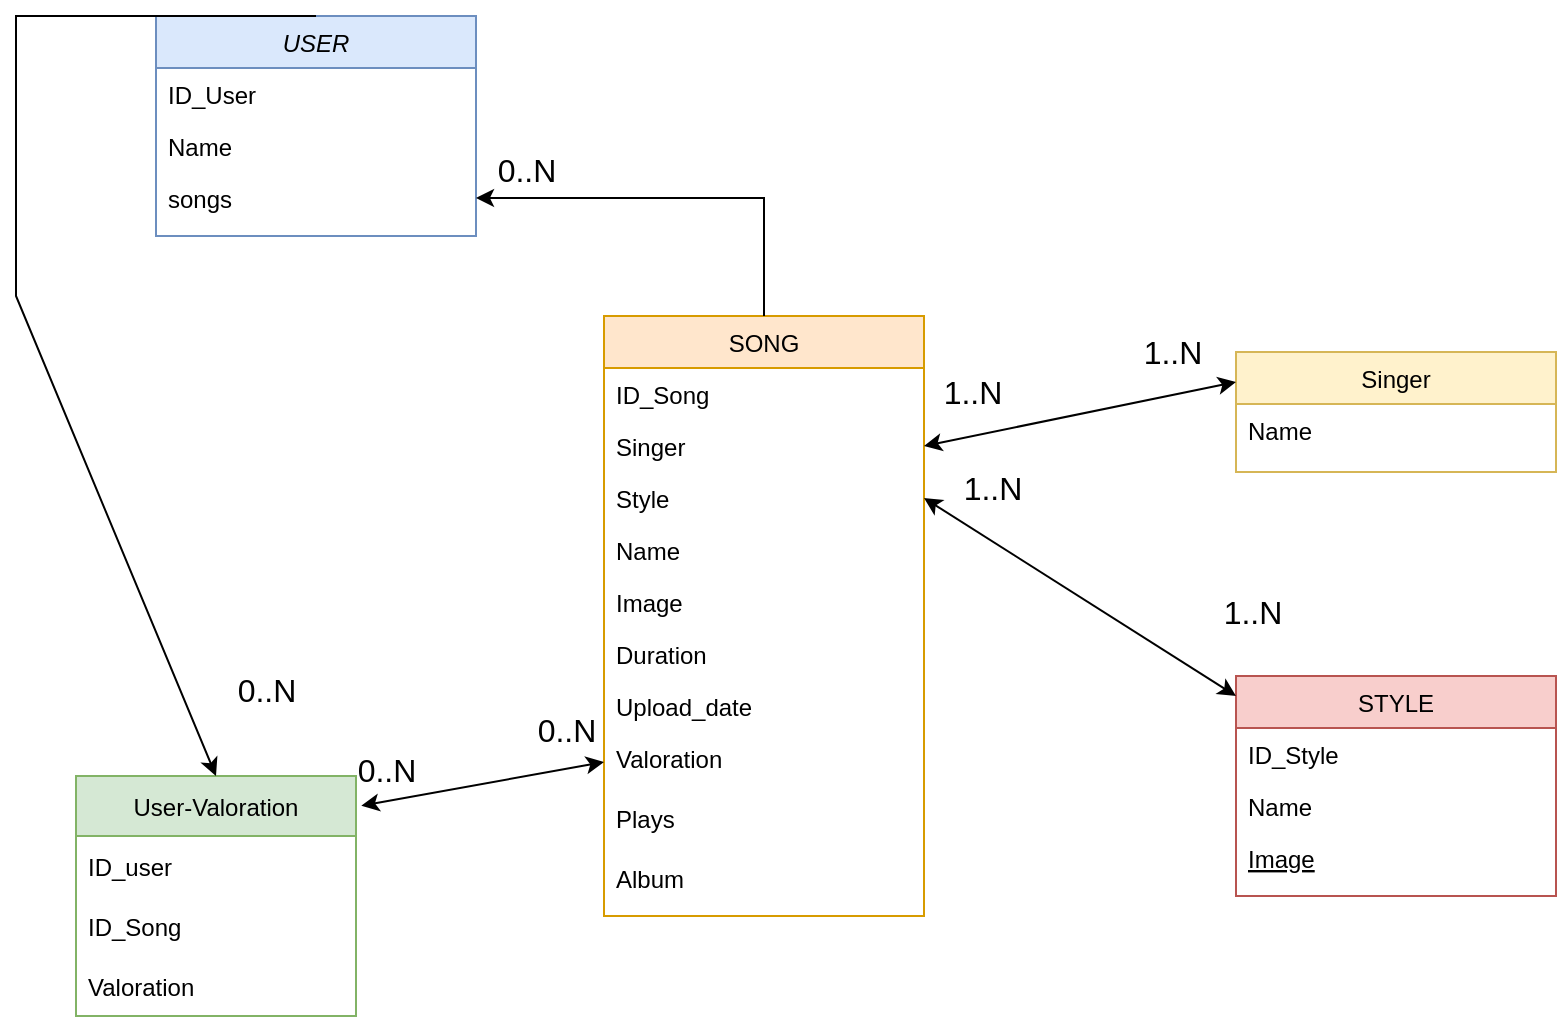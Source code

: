 <mxfile version="18.1.2" type="github">
  <diagram id="C5RBs43oDa-KdzZeNtuy" name="Page-1">
    <mxGraphModel dx="1625" dy="975" grid="1" gridSize="10" guides="1" tooltips="1" connect="1" arrows="1" fold="1" page="1" pageScale="1" pageWidth="827" pageHeight="1169" math="0" shadow="0">
      <root>
        <mxCell id="WIyWlLk6GJQsqaUBKTNV-0" />
        <mxCell id="WIyWlLk6GJQsqaUBKTNV-1" parent="WIyWlLk6GJQsqaUBKTNV-0" />
        <mxCell id="zkfFHV4jXpPFQw0GAbJ--0" value="USER" style="swimlane;fontStyle=2;align=center;verticalAlign=top;childLayout=stackLayout;horizontal=1;startSize=26;horizontalStack=0;resizeParent=1;resizeLast=0;collapsible=1;marginBottom=0;rounded=0;shadow=0;strokeWidth=1;fillColor=#dae8fc;strokeColor=#6c8ebf;" parent="WIyWlLk6GJQsqaUBKTNV-1" vertex="1">
          <mxGeometry x="110" y="420" width="160" height="110" as="geometry">
            <mxRectangle x="230" y="140" width="160" height="26" as="alternateBounds" />
          </mxGeometry>
        </mxCell>
        <mxCell id="zkfFHV4jXpPFQw0GAbJ--1" value="ID_User" style="text;align=left;verticalAlign=top;spacingLeft=4;spacingRight=4;overflow=hidden;rotatable=0;points=[[0,0.5],[1,0.5]];portConstraint=eastwest;" parent="zkfFHV4jXpPFQw0GAbJ--0" vertex="1">
          <mxGeometry y="26" width="160" height="26" as="geometry" />
        </mxCell>
        <mxCell id="zkfFHV4jXpPFQw0GAbJ--2" value="Name" style="text;align=left;verticalAlign=top;spacingLeft=4;spacingRight=4;overflow=hidden;rotatable=0;points=[[0,0.5],[1,0.5]];portConstraint=eastwest;rounded=0;shadow=0;html=0;" parent="zkfFHV4jXpPFQw0GAbJ--0" vertex="1">
          <mxGeometry y="52" width="160" height="26" as="geometry" />
        </mxCell>
        <mxCell id="zkfFHV4jXpPFQw0GAbJ--3" value="songs" style="text;align=left;verticalAlign=top;spacingLeft=4;spacingRight=4;overflow=hidden;rotatable=0;points=[[0,0.5],[1,0.5]];portConstraint=eastwest;rounded=0;shadow=0;html=0;" parent="zkfFHV4jXpPFQw0GAbJ--0" vertex="1">
          <mxGeometry y="78" width="160" height="26" as="geometry" />
        </mxCell>
        <mxCell id="zkfFHV4jXpPFQw0GAbJ--6" value="STYLE" style="swimlane;fontStyle=0;align=center;verticalAlign=top;childLayout=stackLayout;horizontal=1;startSize=26;horizontalStack=0;resizeParent=1;resizeLast=0;collapsible=1;marginBottom=0;rounded=0;shadow=0;strokeWidth=1;fillColor=#f8cecc;strokeColor=#b85450;" parent="WIyWlLk6GJQsqaUBKTNV-1" vertex="1">
          <mxGeometry x="650" y="750" width="160" height="110" as="geometry">
            <mxRectangle x="130" y="380" width="160" height="26" as="alternateBounds" />
          </mxGeometry>
        </mxCell>
        <mxCell id="zkfFHV4jXpPFQw0GAbJ--7" value="ID_Style" style="text;align=left;verticalAlign=top;spacingLeft=4;spacingRight=4;overflow=hidden;rotatable=0;points=[[0,0.5],[1,0.5]];portConstraint=eastwest;" parent="zkfFHV4jXpPFQw0GAbJ--6" vertex="1">
          <mxGeometry y="26" width="160" height="26" as="geometry" />
        </mxCell>
        <mxCell id="zkfFHV4jXpPFQw0GAbJ--8" value="Name" style="text;align=left;verticalAlign=top;spacingLeft=4;spacingRight=4;overflow=hidden;rotatable=0;points=[[0,0.5],[1,0.5]];portConstraint=eastwest;rounded=0;shadow=0;html=0;" parent="zkfFHV4jXpPFQw0GAbJ--6" vertex="1">
          <mxGeometry y="52" width="160" height="26" as="geometry" />
        </mxCell>
        <mxCell id="zkfFHV4jXpPFQw0GAbJ--10" value="Image" style="text;align=left;verticalAlign=top;spacingLeft=4;spacingRight=4;overflow=hidden;rotatable=0;points=[[0,0.5],[1,0.5]];portConstraint=eastwest;fontStyle=4" parent="zkfFHV4jXpPFQw0GAbJ--6" vertex="1">
          <mxGeometry y="78" width="160" height="26" as="geometry" />
        </mxCell>
        <mxCell id="zkfFHV4jXpPFQw0GAbJ--13" value="Singer" style="swimlane;fontStyle=0;align=center;verticalAlign=top;childLayout=stackLayout;horizontal=1;startSize=26;horizontalStack=0;resizeParent=1;resizeLast=0;collapsible=1;marginBottom=0;rounded=0;shadow=0;strokeWidth=1;fillColor=#fff2cc;strokeColor=#d6b656;" parent="WIyWlLk6GJQsqaUBKTNV-1" vertex="1">
          <mxGeometry x="650" y="588" width="160" height="60" as="geometry">
            <mxRectangle x="340" y="380" width="170" height="26" as="alternateBounds" />
          </mxGeometry>
        </mxCell>
        <mxCell id="zkfFHV4jXpPFQw0GAbJ--14" value="Name" style="text;align=left;verticalAlign=top;spacingLeft=4;spacingRight=4;overflow=hidden;rotatable=0;points=[[0,0.5],[1,0.5]];portConstraint=eastwest;" parent="zkfFHV4jXpPFQw0GAbJ--13" vertex="1">
          <mxGeometry y="26" width="160" height="26" as="geometry" />
        </mxCell>
        <mxCell id="zkfFHV4jXpPFQw0GAbJ--17" value="SONG" style="swimlane;fontStyle=0;align=center;verticalAlign=top;childLayout=stackLayout;horizontal=1;startSize=26;horizontalStack=0;resizeParent=1;resizeLast=0;collapsible=1;marginBottom=0;rounded=0;shadow=0;strokeWidth=1;fillColor=#ffe6cc;strokeColor=#d79b00;" parent="WIyWlLk6GJQsqaUBKTNV-1" vertex="1">
          <mxGeometry x="334" y="570" width="160" height="300" as="geometry">
            <mxRectangle x="550" y="140" width="160" height="26" as="alternateBounds" />
          </mxGeometry>
        </mxCell>
        <mxCell id="zkfFHV4jXpPFQw0GAbJ--18" value="ID_Song&#xa;" style="text;align=left;verticalAlign=top;spacingLeft=4;spacingRight=4;overflow=hidden;rotatable=0;points=[[0,0.5],[1,0.5]];portConstraint=eastwest;" parent="zkfFHV4jXpPFQw0GAbJ--17" vertex="1">
          <mxGeometry y="26" width="160" height="26" as="geometry" />
        </mxCell>
        <mxCell id="zkfFHV4jXpPFQw0GAbJ--19" value="Singer" style="text;align=left;verticalAlign=top;spacingLeft=4;spacingRight=4;overflow=hidden;rotatable=0;points=[[0,0.5],[1,0.5]];portConstraint=eastwest;rounded=0;shadow=0;html=0;" parent="zkfFHV4jXpPFQw0GAbJ--17" vertex="1">
          <mxGeometry y="52" width="160" height="26" as="geometry" />
        </mxCell>
        <mxCell id="zkfFHV4jXpPFQw0GAbJ--20" value="Style" style="text;align=left;verticalAlign=top;spacingLeft=4;spacingRight=4;overflow=hidden;rotatable=0;points=[[0,0.5],[1,0.5]];portConstraint=eastwest;rounded=0;shadow=0;html=0;" parent="zkfFHV4jXpPFQw0GAbJ--17" vertex="1">
          <mxGeometry y="78" width="160" height="26" as="geometry" />
        </mxCell>
        <mxCell id="zkfFHV4jXpPFQw0GAbJ--21" value="Name" style="text;align=left;verticalAlign=top;spacingLeft=4;spacingRight=4;overflow=hidden;rotatable=0;points=[[0,0.5],[1,0.5]];portConstraint=eastwest;rounded=0;shadow=0;html=0;" parent="zkfFHV4jXpPFQw0GAbJ--17" vertex="1">
          <mxGeometry y="104" width="160" height="26" as="geometry" />
        </mxCell>
        <mxCell id="zkfFHV4jXpPFQw0GAbJ--22" value="Image" style="text;align=left;verticalAlign=top;spacingLeft=4;spacingRight=4;overflow=hidden;rotatable=0;points=[[0,0.5],[1,0.5]];portConstraint=eastwest;rounded=0;shadow=0;html=0;" parent="zkfFHV4jXpPFQw0GAbJ--17" vertex="1">
          <mxGeometry y="130" width="160" height="26" as="geometry" />
        </mxCell>
        <mxCell id="zkfFHV4jXpPFQw0GAbJ--24" value="Duration" style="text;align=left;verticalAlign=top;spacingLeft=4;spacingRight=4;overflow=hidden;rotatable=0;points=[[0,0.5],[1,0.5]];portConstraint=eastwest;" parent="zkfFHV4jXpPFQw0GAbJ--17" vertex="1">
          <mxGeometry y="156" width="160" height="26" as="geometry" />
        </mxCell>
        <mxCell id="Mi7CgPzx56MQyBq40SbX-0" value="Upload_date" style="text;align=left;verticalAlign=top;spacingLeft=4;spacingRight=4;overflow=hidden;rotatable=0;points=[[0,0.5],[1,0.5]];portConstraint=eastwest;" vertex="1" parent="zkfFHV4jXpPFQw0GAbJ--17">
          <mxGeometry y="182" width="160" height="26" as="geometry" />
        </mxCell>
        <mxCell id="zkfFHV4jXpPFQw0GAbJ--25" value="Valoration" style="text;align=left;verticalAlign=top;spacingLeft=4;spacingRight=4;overflow=hidden;rotatable=0;points=[[0,0.5],[1,0.5]];portConstraint=eastwest;" parent="zkfFHV4jXpPFQw0GAbJ--17" vertex="1">
          <mxGeometry y="208" width="160" height="30" as="geometry" />
        </mxCell>
        <mxCell id="Mi7CgPzx56MQyBq40SbX-1" value="Plays" style="text;align=left;verticalAlign=top;spacingLeft=4;spacingRight=4;overflow=hidden;rotatable=0;points=[[0,0.5],[1,0.5]];portConstraint=eastwest;" vertex="1" parent="zkfFHV4jXpPFQw0GAbJ--17">
          <mxGeometry y="238" width="160" height="30" as="geometry" />
        </mxCell>
        <mxCell id="Mi7CgPzx56MQyBq40SbX-2" value="Album&#xa;" style="text;align=left;verticalAlign=top;spacingLeft=4;spacingRight=4;overflow=hidden;rotatable=0;points=[[0,0.5],[1,0.5]];portConstraint=eastwest;" vertex="1" parent="zkfFHV4jXpPFQw0GAbJ--17">
          <mxGeometry y="268" width="160" height="30" as="geometry" />
        </mxCell>
        <mxCell id="Mi7CgPzx56MQyBq40SbX-3" value="User-Valoration" style="swimlane;fontStyle=0;childLayout=stackLayout;horizontal=1;startSize=30;horizontalStack=0;resizeParent=1;resizeParentMax=0;resizeLast=0;collapsible=1;marginBottom=0;fillColor=#d5e8d4;strokeColor=#82b366;" vertex="1" parent="WIyWlLk6GJQsqaUBKTNV-1">
          <mxGeometry x="70" y="800" width="140" height="120" as="geometry" />
        </mxCell>
        <mxCell id="Mi7CgPzx56MQyBq40SbX-4" value="ID_user" style="text;strokeColor=none;fillColor=none;align=left;verticalAlign=middle;spacingLeft=4;spacingRight=4;overflow=hidden;points=[[0,0.5],[1,0.5]];portConstraint=eastwest;rotatable=0;" vertex="1" parent="Mi7CgPzx56MQyBq40SbX-3">
          <mxGeometry y="30" width="140" height="30" as="geometry" />
        </mxCell>
        <mxCell id="Mi7CgPzx56MQyBq40SbX-5" value="ID_Song" style="text;strokeColor=none;fillColor=none;align=left;verticalAlign=middle;spacingLeft=4;spacingRight=4;overflow=hidden;points=[[0,0.5],[1,0.5]];portConstraint=eastwest;rotatable=0;" vertex="1" parent="Mi7CgPzx56MQyBq40SbX-3">
          <mxGeometry y="60" width="140" height="30" as="geometry" />
        </mxCell>
        <mxCell id="Mi7CgPzx56MQyBq40SbX-6" value="Valoration" style="text;strokeColor=none;fillColor=none;align=left;verticalAlign=middle;spacingLeft=4;spacingRight=4;overflow=hidden;points=[[0,0.5],[1,0.5]];portConstraint=eastwest;rotatable=0;" vertex="1" parent="Mi7CgPzx56MQyBq40SbX-3">
          <mxGeometry y="90" width="140" height="30" as="geometry" />
        </mxCell>
        <mxCell id="Mi7CgPzx56MQyBq40SbX-7" value="" style="endArrow=classic;html=1;rounded=0;entryX=1;entryY=0.5;entryDx=0;entryDy=0;exitX=0.5;exitY=0;exitDx=0;exitDy=0;" edge="1" parent="WIyWlLk6GJQsqaUBKTNV-1" source="zkfFHV4jXpPFQw0GAbJ--17" target="zkfFHV4jXpPFQw0GAbJ--3">
          <mxGeometry width="50" height="50" relative="1" as="geometry">
            <mxPoint x="490.96" y="50.0" as="sourcePoint" />
            <mxPoint x="220" y="145.1" as="targetPoint" />
            <Array as="points">
              <mxPoint x="414" y="511" />
            </Array>
          </mxGeometry>
        </mxCell>
        <mxCell id="Mi7CgPzx56MQyBq40SbX-9" value="&lt;font style=&quot;font-size: 16px;&quot;&gt;0..N&lt;/font&gt;" style="edgeLabel;html=1;align=center;verticalAlign=middle;resizable=0;points=[];spacing=7;" vertex="1" connectable="0" parent="WIyWlLk6GJQsqaUBKTNV-1">
          <mxGeometry x="299.999" y="530.004" as="geometry">
            <mxPoint x="-5" y="-33" as="offset" />
          </mxGeometry>
        </mxCell>
        <mxCell id="Mi7CgPzx56MQyBq40SbX-10" value="" style="endArrow=classic;startArrow=classic;html=1;rounded=0;fontSize=16;exitX=0;exitY=0.25;exitDx=0;exitDy=0;entryX=1;entryY=0.5;entryDx=0;entryDy=0;" edge="1" parent="WIyWlLk6GJQsqaUBKTNV-1" source="zkfFHV4jXpPFQw0GAbJ--13" target="zkfFHV4jXpPFQw0GAbJ--19">
          <mxGeometry width="50" height="50" relative="1" as="geometry">
            <mxPoint x="310" y="240" as="sourcePoint" />
            <mxPoint x="500" y="220" as="targetPoint" />
          </mxGeometry>
        </mxCell>
        <mxCell id="Mi7CgPzx56MQyBq40SbX-11" value="&lt;font style=&quot;font-size: 16px;&quot;&gt;1..N&lt;/font&gt;" style="edgeLabel;html=1;align=center;verticalAlign=middle;resizable=0;points=[];spacing=7;" vertex="1" connectable="0" parent="WIyWlLk6GJQsqaUBKTNV-1">
          <mxGeometry x="619.999" y="550.004" as="geometry">
            <mxPoint x="-2" y="38" as="offset" />
          </mxGeometry>
        </mxCell>
        <mxCell id="Mi7CgPzx56MQyBq40SbX-12" value="&lt;font style=&quot;font-size: 16px;&quot;&gt;1..N&lt;/font&gt;" style="edgeLabel;html=1;align=center;verticalAlign=middle;resizable=0;points=[];spacing=7;" vertex="1" connectable="0" parent="WIyWlLk6GJQsqaUBKTNV-1">
          <mxGeometry x="519.999" y="570.004" as="geometry">
            <mxPoint x="-2" y="38" as="offset" />
          </mxGeometry>
        </mxCell>
        <mxCell id="Mi7CgPzx56MQyBq40SbX-13" value="" style="endArrow=classic;startArrow=classic;html=1;rounded=0;fontSize=16;exitX=0;exitY=0.091;exitDx=0;exitDy=0;entryX=1;entryY=0.5;entryDx=0;entryDy=0;exitPerimeter=0;" edge="1" parent="WIyWlLk6GJQsqaUBKTNV-1" source="zkfFHV4jXpPFQw0GAbJ--6" target="zkfFHV4jXpPFQw0GAbJ--20">
          <mxGeometry width="50" height="50" relative="1" as="geometry">
            <mxPoint x="650" y="310" as="sourcePoint" />
            <mxPoint x="483.5" y="290" as="targetPoint" />
          </mxGeometry>
        </mxCell>
        <mxCell id="Mi7CgPzx56MQyBq40SbX-14" value="&lt;font style=&quot;font-size: 16px;&quot;&gt;1..N&lt;/font&gt;" style="edgeLabel;html=1;align=center;verticalAlign=middle;resizable=0;points=[];spacing=7;" vertex="1" connectable="0" parent="WIyWlLk6GJQsqaUBKTNV-1">
          <mxGeometry x="659.999" y="680.004" as="geometry">
            <mxPoint x="-2" y="38" as="offset" />
          </mxGeometry>
        </mxCell>
        <mxCell id="Mi7CgPzx56MQyBq40SbX-15" value="" style="endArrow=classic;html=1;rounded=0;fontSize=16;exitX=0.5;exitY=0;exitDx=0;exitDy=0;entryX=0.5;entryY=0;entryDx=0;entryDy=0;" edge="1" parent="WIyWlLk6GJQsqaUBKTNV-1" source="zkfFHV4jXpPFQw0GAbJ--0" target="Mi7CgPzx56MQyBq40SbX-3">
          <mxGeometry width="50" height="50" relative="1" as="geometry">
            <mxPoint x="210" y="230" as="sourcePoint" />
            <mxPoint x="260" y="180" as="targetPoint" />
            <Array as="points">
              <mxPoint x="40" y="420" />
              <mxPoint x="40" y="560" />
            </Array>
          </mxGeometry>
        </mxCell>
        <mxCell id="Mi7CgPzx56MQyBq40SbX-16" value="&lt;font style=&quot;font-size: 16px;&quot;&gt;0..N&lt;/font&gt;" style="edgeLabel;html=1;align=center;verticalAlign=middle;resizable=0;points=[];spacing=7;" vertex="1" connectable="0" parent="WIyWlLk6GJQsqaUBKTNV-1">
          <mxGeometry x="169.999" y="790.004" as="geometry">
            <mxPoint x="-5" y="-33" as="offset" />
          </mxGeometry>
        </mxCell>
        <mxCell id="Mi7CgPzx56MQyBq40SbX-18" value="" style="endArrow=classic;startArrow=classic;html=1;rounded=0;fontSize=16;exitX=1.019;exitY=0.124;exitDx=0;exitDy=0;exitPerimeter=0;entryX=0;entryY=0.5;entryDx=0;entryDy=0;" edge="1" parent="WIyWlLk6GJQsqaUBKTNV-1" source="Mi7CgPzx56MQyBq40SbX-3" target="zkfFHV4jXpPFQw0GAbJ--25">
          <mxGeometry width="50" height="50" relative="1" as="geometry">
            <mxPoint x="270" y="370" as="sourcePoint" />
            <mxPoint x="320" y="320" as="targetPoint" />
          </mxGeometry>
        </mxCell>
        <mxCell id="Mi7CgPzx56MQyBq40SbX-19" value="&lt;font style=&quot;font-size: 16px;&quot;&gt;0..N&lt;/font&gt;" style="edgeLabel;html=1;align=center;verticalAlign=middle;resizable=0;points=[];spacing=7;" vertex="1" connectable="0" parent="WIyWlLk6GJQsqaUBKTNV-1">
          <mxGeometry x="229.999" y="830.004" as="geometry">
            <mxPoint x="-5" y="-33" as="offset" />
          </mxGeometry>
        </mxCell>
        <mxCell id="Mi7CgPzx56MQyBq40SbX-20" value="&lt;font style=&quot;font-size: 16px;&quot;&gt;0..N&lt;/font&gt;" style="edgeLabel;html=1;align=center;verticalAlign=middle;resizable=0;points=[];spacing=7;" vertex="1" connectable="0" parent="WIyWlLk6GJQsqaUBKTNV-1">
          <mxGeometry x="319.999" y="810.004" as="geometry">
            <mxPoint x="-5" y="-33" as="offset" />
          </mxGeometry>
        </mxCell>
        <mxCell id="Mi7CgPzx56MQyBq40SbX-21" value="&lt;font style=&quot;font-size: 16px;&quot;&gt;1..N&lt;/font&gt;" style="edgeLabel;html=1;align=center;verticalAlign=middle;resizable=0;points=[];spacing=7;" vertex="1" connectable="0" parent="WIyWlLk6GJQsqaUBKTNV-1">
          <mxGeometry x="529.999" y="618.004" as="geometry">
            <mxPoint x="-2" y="38" as="offset" />
          </mxGeometry>
        </mxCell>
      </root>
    </mxGraphModel>
  </diagram>
</mxfile>
